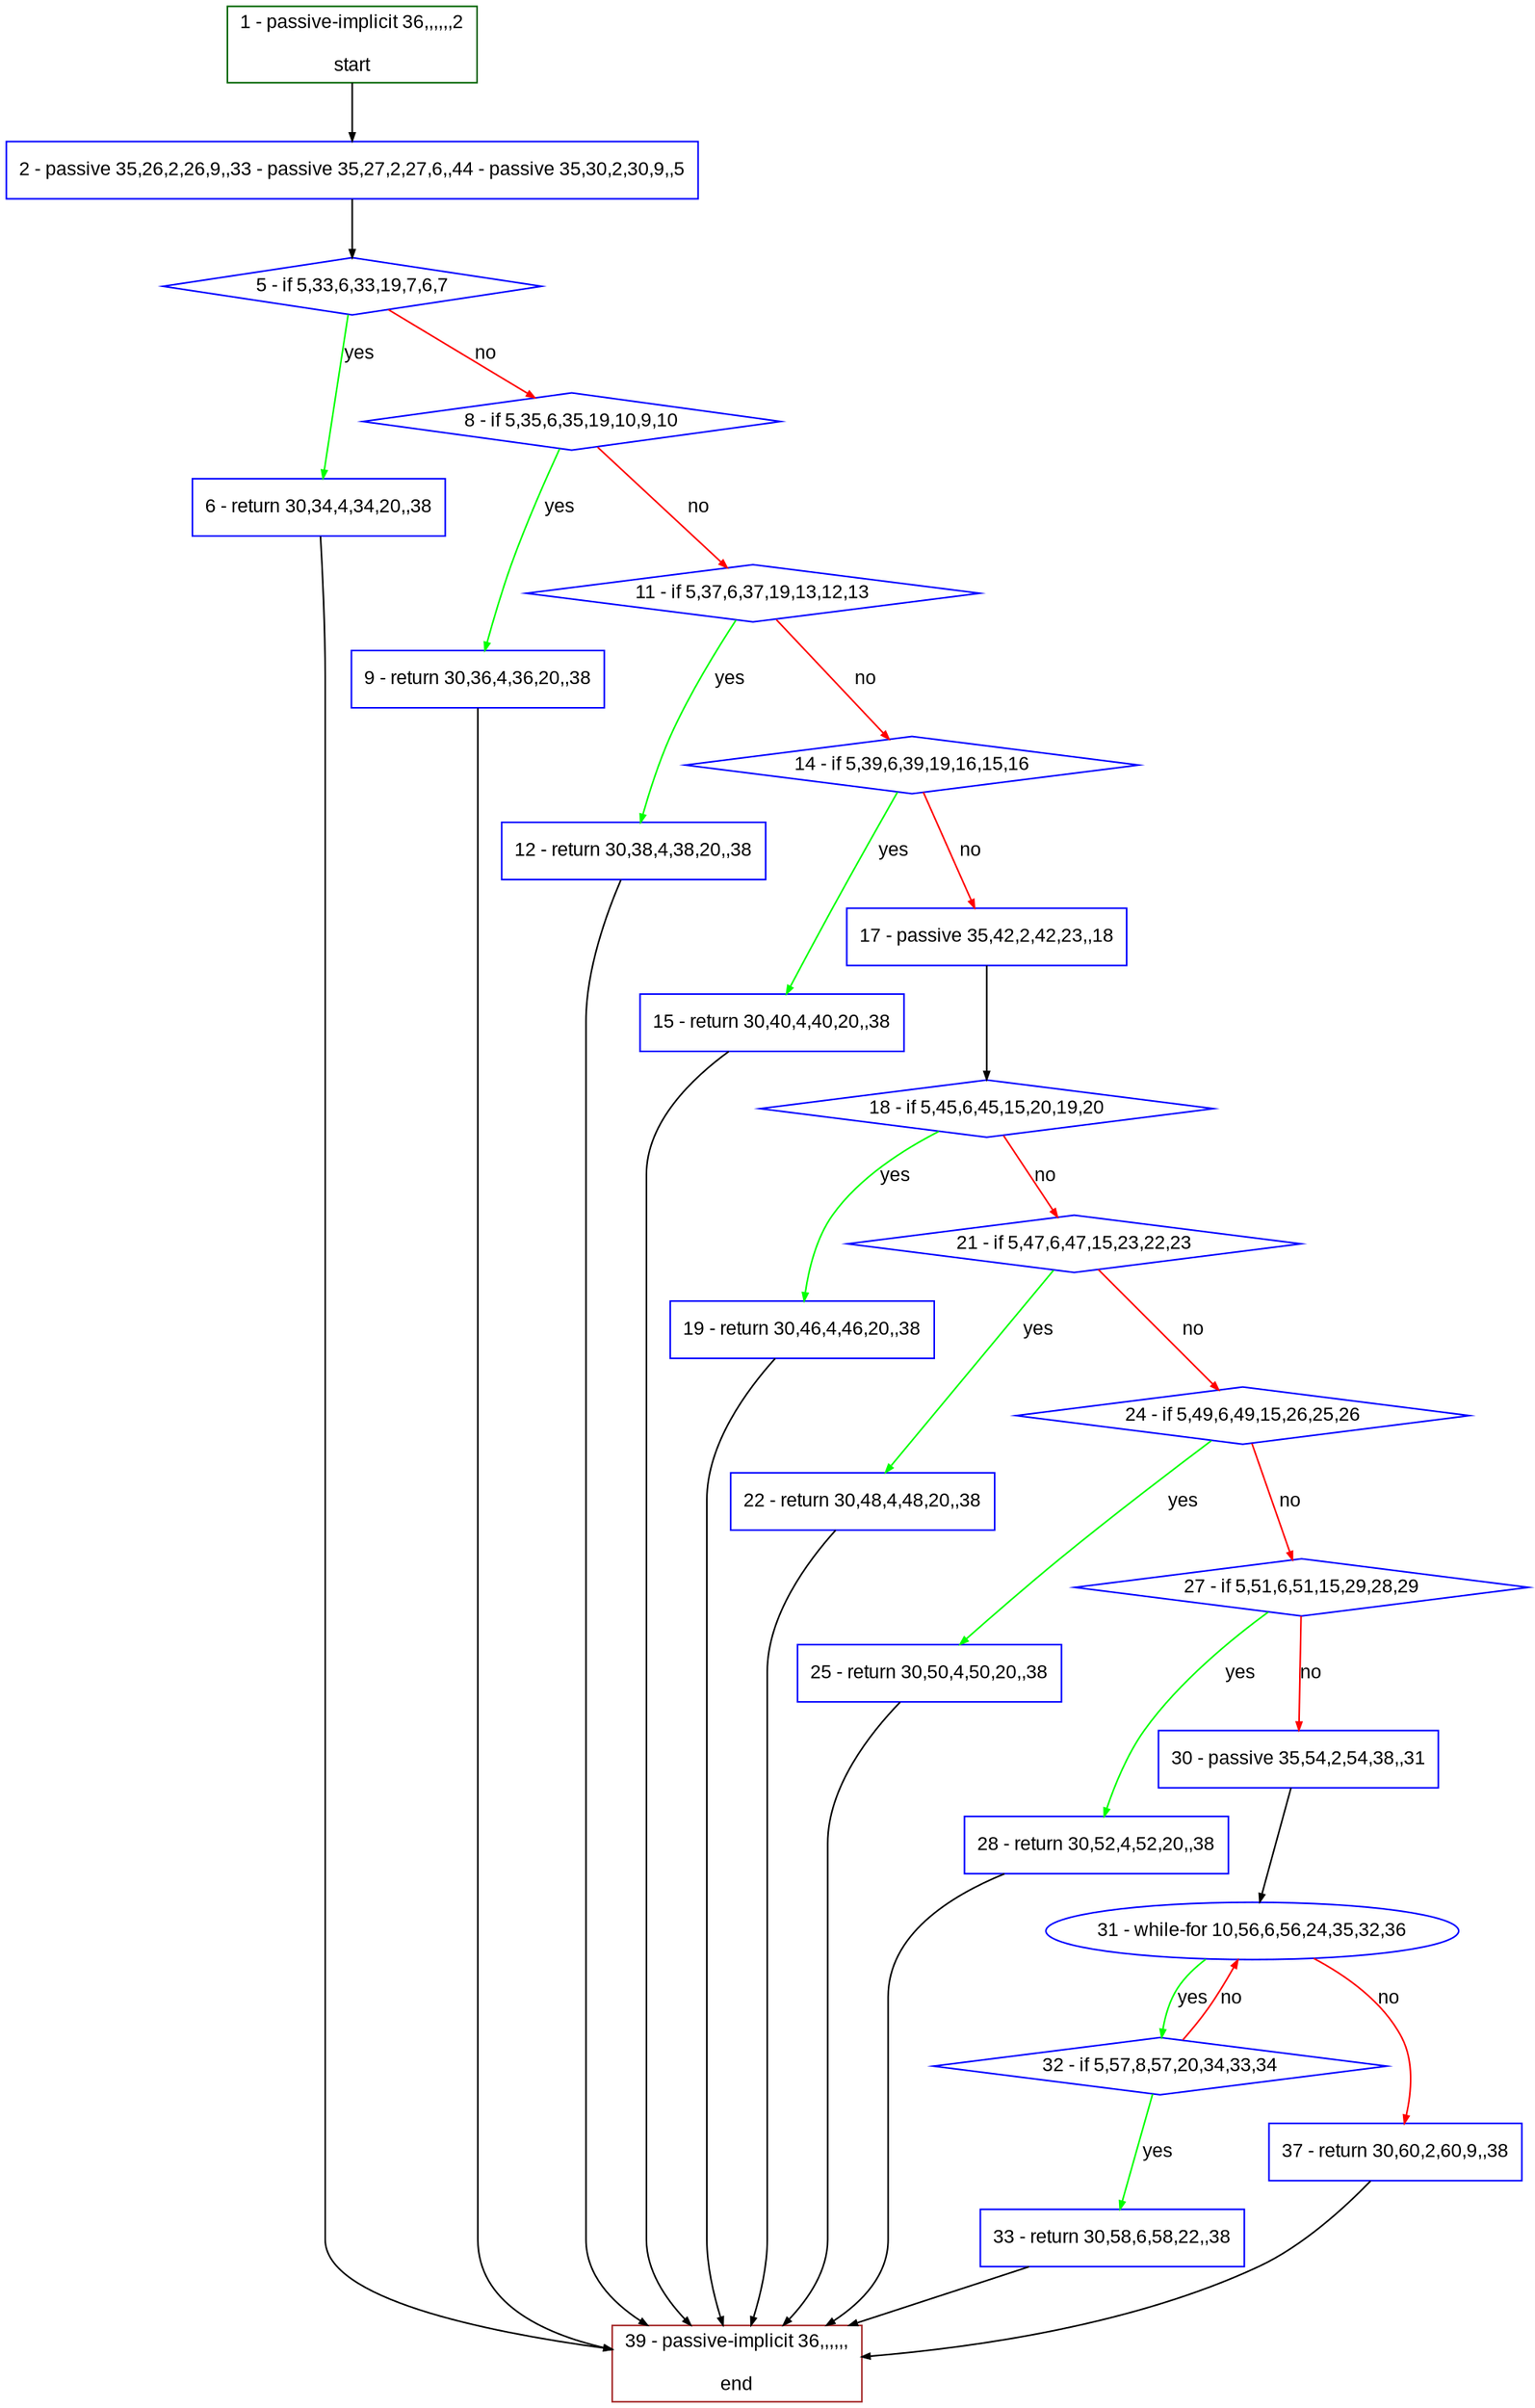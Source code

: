 digraph "" {
  graph [bgcolor="white", fillcolor="#FFFFCC", pack="true", packmode="clust", fontname="Arial", label="", fontsize="12", compound="true", style="rounded,filled"];
  node [node_initialized="no", fillcolor="white", fontname="Arial", label="", color="grey", fontsize="12", fixedsize="false", compound="true", shape="rectangle", style="filled"];
  edge [arrowtail="none", lhead="", fontcolor="black", fontname="Arial", label="", color="black", fontsize="12", arrowhead="normal", arrowsize="0.5", compound="true", ltail="", dir="forward"];
  __N1 [fillcolor="#ffffff", label="2 - passive 35,26,2,26,9,,33 - passive 35,27,2,27,6,,44 - passive 35,30,2,30,9,,5", color="#0000ff", shape="box", style="filled"];
  __N2 [fillcolor="#ffffff", label="1 - passive-implicit 36,,,,,,2\n\nstart", color="#006400", shape="box", style="filled"];
  __N3 [fillcolor="#ffffff", label="5 - if 5,33,6,33,19,7,6,7", color="#0000ff", shape="diamond", style="filled"];
  __N4 [fillcolor="#ffffff", label="6 - return 30,34,4,34,20,,38", color="#0000ff", shape="box", style="filled"];
  __N5 [fillcolor="#ffffff", label="8 - if 5,35,6,35,19,10,9,10", color="#0000ff", shape="diamond", style="filled"];
  __N6 [fillcolor="#ffffff", label="39 - passive-implicit 36,,,,,,\n\nend", color="#a52a2a", shape="box", style="filled"];
  __N7 [fillcolor="#ffffff", label="9 - return 30,36,4,36,20,,38", color="#0000ff", shape="box", style="filled"];
  __N8 [fillcolor="#ffffff", label="11 - if 5,37,6,37,19,13,12,13", color="#0000ff", shape="diamond", style="filled"];
  __N9 [fillcolor="#ffffff", label="12 - return 30,38,4,38,20,,38", color="#0000ff", shape="box", style="filled"];
  __N10 [fillcolor="#ffffff", label="14 - if 5,39,6,39,19,16,15,16", color="#0000ff", shape="diamond", style="filled"];
  __N11 [fillcolor="#ffffff", label="15 - return 30,40,4,40,20,,38", color="#0000ff", shape="box", style="filled"];
  __N12 [fillcolor="#ffffff", label="17 - passive 35,42,2,42,23,,18", color="#0000ff", shape="box", style="filled"];
  __N13 [fillcolor="#ffffff", label="18 - if 5,45,6,45,15,20,19,20", color="#0000ff", shape="diamond", style="filled"];
  __N14 [fillcolor="#ffffff", label="19 - return 30,46,4,46,20,,38", color="#0000ff", shape="box", style="filled"];
  __N15 [fillcolor="#ffffff", label="21 - if 5,47,6,47,15,23,22,23", color="#0000ff", shape="diamond", style="filled"];
  __N16 [fillcolor="#ffffff", label="22 - return 30,48,4,48,20,,38", color="#0000ff", shape="box", style="filled"];
  __N17 [fillcolor="#ffffff", label="24 - if 5,49,6,49,15,26,25,26", color="#0000ff", shape="diamond", style="filled"];
  __N18 [fillcolor="#ffffff", label="25 - return 30,50,4,50,20,,38", color="#0000ff", shape="box", style="filled"];
  __N19 [fillcolor="#ffffff", label="27 - if 5,51,6,51,15,29,28,29", color="#0000ff", shape="diamond", style="filled"];
  __N20 [fillcolor="#ffffff", label="28 - return 30,52,4,52,20,,38", color="#0000ff", shape="box", style="filled"];
  __N21 [fillcolor="#ffffff", label="30 - passive 35,54,2,54,38,,31", color="#0000ff", shape="box", style="filled"];
  __N22 [fillcolor="#ffffff", label="31 - while-for 10,56,6,56,24,35,32,36", color="#0000ff", shape="oval", style="filled"];
  __N23 [fillcolor="#ffffff", label="32 - if 5,57,8,57,20,34,33,34", color="#0000ff", shape="diamond", style="filled"];
  __N24 [fillcolor="#ffffff", label="37 - return 30,60,2,60,9,,38", color="#0000ff", shape="box", style="filled"];
  __N25 [fillcolor="#ffffff", label="33 - return 30,58,6,58,22,,38", color="#0000ff", shape="box", style="filled"];
  __N2 -> __N1 [arrowtail="none", color="#000000", label="", arrowhead="normal", dir="forward"];
  __N1 -> __N3 [arrowtail="none", color="#000000", label="", arrowhead="normal", dir="forward"];
  __N3 -> __N4 [arrowtail="none", color="#00ff00", label="yes", arrowhead="normal", dir="forward"];
  __N3 -> __N5 [arrowtail="none", color="#ff0000", label="no", arrowhead="normal", dir="forward"];
  __N4 -> __N6 [arrowtail="none", color="#000000", label="", arrowhead="normal", dir="forward"];
  __N5 -> __N7 [arrowtail="none", color="#00ff00", label="yes", arrowhead="normal", dir="forward"];
  __N5 -> __N8 [arrowtail="none", color="#ff0000", label="no", arrowhead="normal", dir="forward"];
  __N7 -> __N6 [arrowtail="none", color="#000000", label="", arrowhead="normal", dir="forward"];
  __N8 -> __N9 [arrowtail="none", color="#00ff00", label="yes", arrowhead="normal", dir="forward"];
  __N8 -> __N10 [arrowtail="none", color="#ff0000", label="no", arrowhead="normal", dir="forward"];
  __N9 -> __N6 [arrowtail="none", color="#000000", label="", arrowhead="normal", dir="forward"];
  __N10 -> __N11 [arrowtail="none", color="#00ff00", label="yes", arrowhead="normal", dir="forward"];
  __N10 -> __N12 [arrowtail="none", color="#ff0000", label="no", arrowhead="normal", dir="forward"];
  __N11 -> __N6 [arrowtail="none", color="#000000", label="", arrowhead="normal", dir="forward"];
  __N12 -> __N13 [arrowtail="none", color="#000000", label="", arrowhead="normal", dir="forward"];
  __N13 -> __N14 [arrowtail="none", color="#00ff00", label="yes", arrowhead="normal", dir="forward"];
  __N13 -> __N15 [arrowtail="none", color="#ff0000", label="no", arrowhead="normal", dir="forward"];
  __N14 -> __N6 [arrowtail="none", color="#000000", label="", arrowhead="normal", dir="forward"];
  __N15 -> __N16 [arrowtail="none", color="#00ff00", label="yes", arrowhead="normal", dir="forward"];
  __N15 -> __N17 [arrowtail="none", color="#ff0000", label="no", arrowhead="normal", dir="forward"];
  __N16 -> __N6 [arrowtail="none", color="#000000", label="", arrowhead="normal", dir="forward"];
  __N17 -> __N18 [arrowtail="none", color="#00ff00", label="yes", arrowhead="normal", dir="forward"];
  __N17 -> __N19 [arrowtail="none", color="#ff0000", label="no", arrowhead="normal", dir="forward"];
  __N18 -> __N6 [arrowtail="none", color="#000000", label="", arrowhead="normal", dir="forward"];
  __N19 -> __N20 [arrowtail="none", color="#00ff00", label="yes", arrowhead="normal", dir="forward"];
  __N19 -> __N21 [arrowtail="none", color="#ff0000", label="no", arrowhead="normal", dir="forward"];
  __N20 -> __N6 [arrowtail="none", color="#000000", label="", arrowhead="normal", dir="forward"];
  __N21 -> __N22 [arrowtail="none", color="#000000", label="", arrowhead="normal", dir="forward"];
  __N22 -> __N23 [arrowtail="none", color="#00ff00", label="yes", arrowhead="normal", dir="forward"];
  __N23 -> __N22 [arrowtail="none", color="#ff0000", label="no", arrowhead="normal", dir="forward"];
  __N22 -> __N24 [arrowtail="none", color="#ff0000", label="no", arrowhead="normal", dir="forward"];
  __N23 -> __N25 [arrowtail="none", color="#00ff00", label="yes", arrowhead="normal", dir="forward"];
  __N25 -> __N6 [arrowtail="none", color="#000000", label="", arrowhead="normal", dir="forward"];
  __N24 -> __N6 [arrowtail="none", color="#000000", label="", arrowhead="normal", dir="forward"];
}

